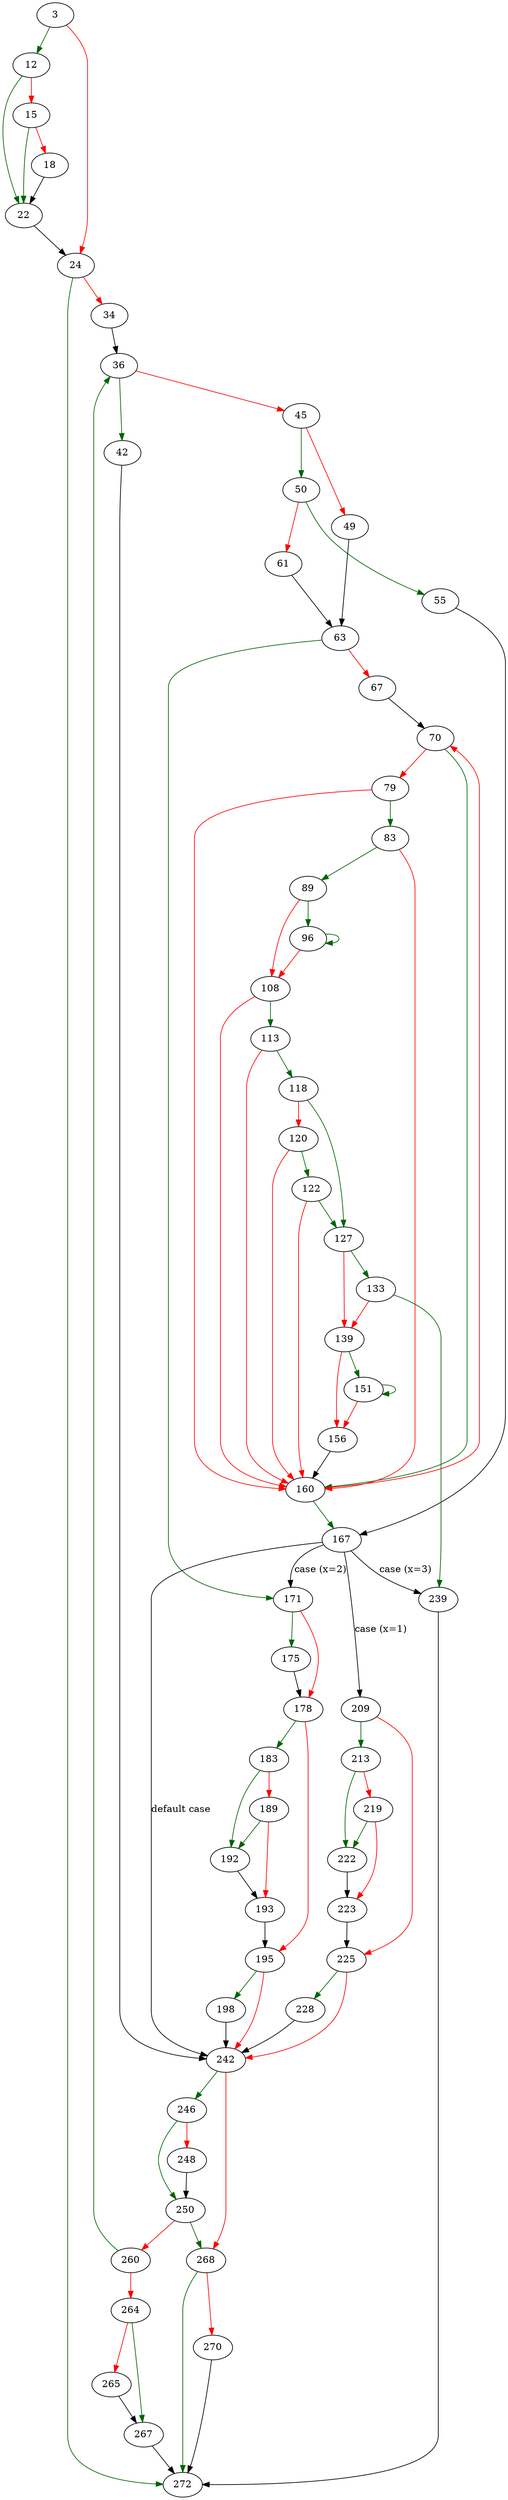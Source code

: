 strict digraph "backupfile_internal" {
	// Node definitions.
	3 [entry=true];
	12;
	24;
	22;
	15;
	18;
	272;
	34;
	36;
	42;
	45;
	242;
	50;
	49;
	63;
	55;
	61;
	167;
	171;
	67;
	70;
	160;
	79;
	83;
	89;
	96;
	108;
	113;
	118;
	127;
	120;
	122;
	133;
	139;
	239;
	151;
	156;
	209;
	175;
	178;
	183;
	195;
	192;
	189;
	193;
	198;
	213;
	225;
	222;
	219;
	223;
	228;
	246;
	268;
	250;
	248;
	260;
	264;
	267;
	265;
	270;

	// Edge definitions.
	3 -> 12 [
		color=darkgreen
		cond=true
	];
	3 -> 24 [
		color=red
		cond=false
	];
	12 -> 22 [
		color=darkgreen
		cond=true
	];
	12 -> 15 [
		color=red
		cond=false
	];
	24 -> 272 [
		color=darkgreen
		cond=true
	];
	24 -> 34 [
		color=red
		cond=false
	];
	22 -> 24;
	15 -> 22 [
		color=darkgreen
		cond=true
	];
	15 -> 18 [
		color=red
		cond=false
	];
	18 -> 22;
	34 -> 36;
	36 -> 42 [
		color=darkgreen
		cond=true
	];
	36 -> 45 [
		color=red
		cond=false
	];
	42 -> 242;
	45 -> 50 [
		color=darkgreen
		cond=true
	];
	45 -> 49 [
		color=red
		cond=false
	];
	242 -> 246 [
		color=darkgreen
		cond=true
	];
	242 -> 268 [
		color=red
		cond=false
	];
	50 -> 55 [
		color=darkgreen
		cond=true
	];
	50 -> 61 [
		color=red
		cond=false
	];
	49 -> 63;
	63 -> 171 [
		color=darkgreen
		cond=true
	];
	63 -> 67 [
		color=red
		cond=false
	];
	55 -> 167;
	61 -> 63;
	167 -> 242 [
		cond="default case"
		label="default case"
	];
	167 -> 171 [
		cond="case (x=2)"
		label="case (x=2)"
	];
	167 -> 239 [
		cond="case (x=3)"
		label="case (x=3)"
	];
	167 -> 209 [
		cond="case (x=1)"
		label="case (x=1)"
	];
	171 -> 175 [
		color=darkgreen
		cond=true
	];
	171 -> 178 [
		color=red
		cond=false
	];
	67 -> 70;
	70 -> 160 [
		color=darkgreen
		cond=true
	];
	70 -> 79 [
		color=red
		cond=false
	];
	160 -> 167 [
		color=darkgreen
		cond=true
	];
	160 -> 70 [
		color=red
		cond=false
	];
	79 -> 160 [
		color=red
		cond=false
	];
	79 -> 83 [
		color=darkgreen
		cond=true
	];
	83 -> 160 [
		color=red
		cond=false
	];
	83 -> 89 [
		color=darkgreen
		cond=true
	];
	89 -> 96 [
		color=darkgreen
		cond=true
	];
	89 -> 108 [
		color=red
		cond=false
	];
	96 -> 96 [
		color=darkgreen
		cond=true
	];
	96 -> 108 [
		color=red
		cond=false
	];
	108 -> 160 [
		color=red
		cond=false
	];
	108 -> 113 [
		color=darkgreen
		cond=true
	];
	113 -> 160 [
		color=red
		cond=false
	];
	113 -> 118 [
		color=darkgreen
		cond=true
	];
	118 -> 127 [
		color=darkgreen
		cond=true
	];
	118 -> 120 [
		color=red
		cond=false
	];
	127 -> 133 [
		color=darkgreen
		cond=true
	];
	127 -> 139 [
		color=red
		cond=false
	];
	120 -> 160 [
		color=red
		cond=false
	];
	120 -> 122 [
		color=darkgreen
		cond=true
	];
	122 -> 160 [
		color=red
		cond=false
	];
	122 -> 127 [
		color=darkgreen
		cond=true
	];
	133 -> 139 [
		color=red
		cond=false
	];
	133 -> 239 [
		color=darkgreen
		cond=true
	];
	139 -> 151 [
		color=darkgreen
		cond=true
	];
	139 -> 156 [
		color=red
		cond=false
	];
	239 -> 272;
	151 -> 151 [
		color=darkgreen
		cond=true
	];
	151 -> 156 [
		color=red
		cond=false
	];
	156 -> 160;
	209 -> 213 [
		color=darkgreen
		cond=true
	];
	209 -> 225 [
		color=red
		cond=false
	];
	175 -> 178;
	178 -> 183 [
		color=darkgreen
		cond=true
	];
	178 -> 195 [
		color=red
		cond=false
	];
	183 -> 192 [
		color=darkgreen
		cond=true
	];
	183 -> 189 [
		color=red
		cond=false
	];
	195 -> 242 [
		color=red
		cond=false
	];
	195 -> 198 [
		color=darkgreen
		cond=true
	];
	192 -> 193;
	189 -> 192 [
		color=darkgreen
		cond=true
	];
	189 -> 193 [
		color=red
		cond=false
	];
	193 -> 195;
	198 -> 242;
	213 -> 222 [
		color=darkgreen
		cond=true
	];
	213 -> 219 [
		color=red
		cond=false
	];
	225 -> 242 [
		color=red
		cond=false
	];
	225 -> 228 [
		color=darkgreen
		cond=true
	];
	222 -> 223;
	219 -> 222 [
		color=darkgreen
		cond=true
	];
	219 -> 223 [
		color=red
		cond=false
	];
	223 -> 225;
	228 -> 242;
	246 -> 250 [
		color=darkgreen
		cond=true
	];
	246 -> 248 [
		color=red
		cond=false
	];
	268 -> 272 [
		color=darkgreen
		cond=true
	];
	268 -> 270 [
		color=red
		cond=false
	];
	250 -> 268 [
		color=darkgreen
		cond=true
	];
	250 -> 260 [
		color=red
		cond=false
	];
	248 -> 250;
	260 -> 36 [
		color=darkgreen
		cond=true
	];
	260 -> 264 [
		color=red
		cond=false
	];
	264 -> 267 [
		color=darkgreen
		cond=true
	];
	264 -> 265 [
		color=red
		cond=false
	];
	267 -> 272;
	265 -> 267;
	270 -> 272;
}